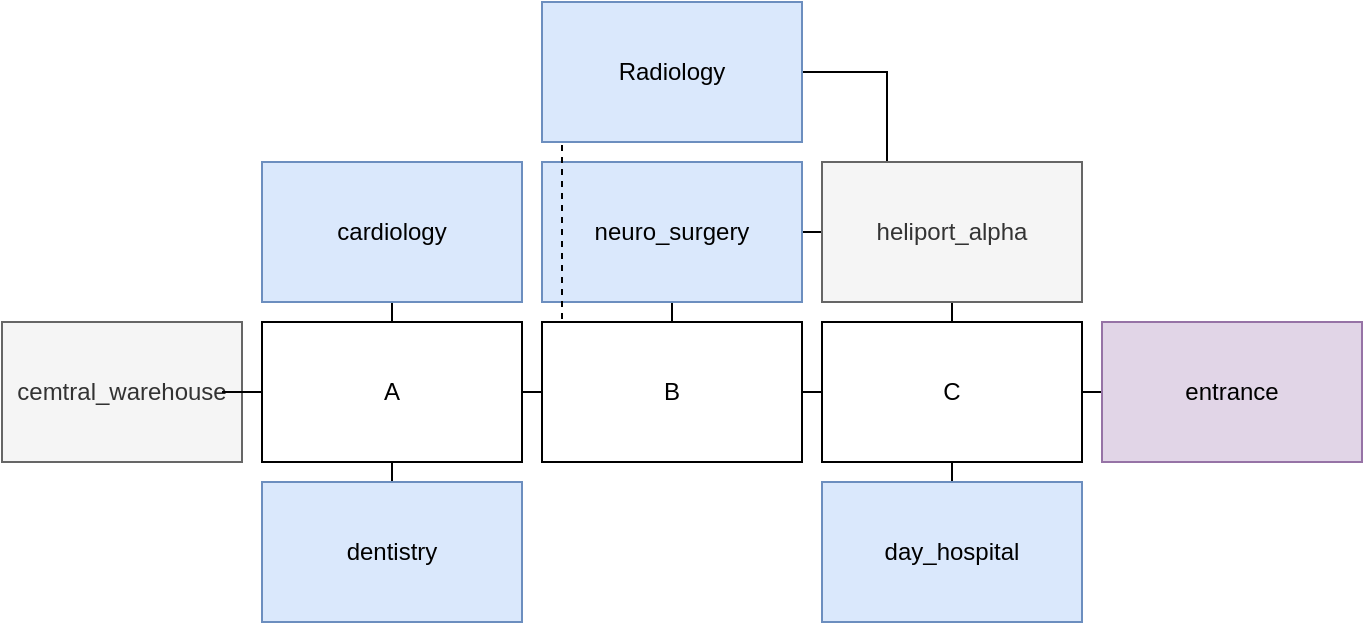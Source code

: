 <mxfile version="24.6.4" type="device">
  <diagram name="Pagina-1" id="pWpii_KgEFbzlHwLBRRg">
    <mxGraphModel dx="794" dy="1369" grid="1" gridSize="10" guides="1" tooltips="1" connect="1" arrows="1" fold="1" page="1" pageScale="1" pageWidth="1900" pageHeight="816" math="0" shadow="0">
      <root>
        <mxCell id="0" />
        <mxCell id="1" parent="0" />
        <mxCell id="MG_rq4H3T44RkJXGbCa7-1" value="cemtral_warehouse" style="rounded=0;whiteSpace=wrap;html=1;fillColor=#f5f5f5;fontColor=#333333;strokeColor=#666666;" vertex="1" parent="1">
          <mxGeometry x="710" y="200" width="120" height="70" as="geometry" />
        </mxCell>
        <mxCell id="MG_rq4H3T44RkJXGbCa7-6" value="" style="edgeStyle=orthogonalEdgeStyle;shape=connector;rounded=0;orthogonalLoop=1;jettySize=auto;html=1;strokeColor=default;align=center;verticalAlign=middle;fontFamily=Helvetica;fontSize=11;fontColor=default;labelBackgroundColor=default;endArrow=none;endFill=0;" edge="1" parent="1" source="MG_rq4H3T44RkJXGbCa7-2" target="MG_rq4H3T44RkJXGbCa7-4">
          <mxGeometry relative="1" as="geometry" />
        </mxCell>
        <mxCell id="MG_rq4H3T44RkJXGbCa7-7" value="" style="edgeStyle=orthogonalEdgeStyle;shape=connector;rounded=0;orthogonalLoop=1;jettySize=auto;html=1;strokeColor=default;align=center;verticalAlign=middle;fontFamily=Helvetica;fontSize=11;fontColor=default;labelBackgroundColor=default;endArrow=none;endFill=0;" edge="1" parent="1" source="MG_rq4H3T44RkJXGbCa7-2" target="MG_rq4H3T44RkJXGbCa7-1">
          <mxGeometry relative="1" as="geometry" />
        </mxCell>
        <mxCell id="MG_rq4H3T44RkJXGbCa7-28" style="edgeStyle=orthogonalEdgeStyle;shape=connector;rounded=0;orthogonalLoop=1;jettySize=auto;html=1;exitX=0.5;exitY=0;exitDx=0;exitDy=0;entryX=0.5;entryY=1;entryDx=0;entryDy=0;strokeColor=default;align=center;verticalAlign=middle;fontFamily=Helvetica;fontSize=11;fontColor=default;labelBackgroundColor=default;endArrow=none;endFill=0;" edge="1" parent="1" source="MG_rq4H3T44RkJXGbCa7-2" target="MG_rq4H3T44RkJXGbCa7-26">
          <mxGeometry relative="1" as="geometry" />
        </mxCell>
        <mxCell id="MG_rq4H3T44RkJXGbCa7-29" style="edgeStyle=orthogonalEdgeStyle;shape=connector;rounded=0;orthogonalLoop=1;jettySize=auto;html=1;exitX=0.5;exitY=1;exitDx=0;exitDy=0;entryX=0.5;entryY=0;entryDx=0;entryDy=0;strokeColor=default;align=center;verticalAlign=middle;fontFamily=Helvetica;fontSize=11;fontColor=default;labelBackgroundColor=default;endArrow=none;endFill=0;" edge="1" parent="1" source="MG_rq4H3T44RkJXGbCa7-2" target="MG_rq4H3T44RkJXGbCa7-27">
          <mxGeometry relative="1" as="geometry" />
        </mxCell>
        <mxCell id="MG_rq4H3T44RkJXGbCa7-2" value="A" style="rounded=0;whiteSpace=wrap;html=1;" vertex="1" parent="1">
          <mxGeometry x="840" y="200" width="130" height="70" as="geometry" />
        </mxCell>
        <mxCell id="MG_rq4H3T44RkJXGbCa7-21" style="edgeStyle=orthogonalEdgeStyle;shape=connector;rounded=0;orthogonalLoop=1;jettySize=auto;html=1;exitX=0;exitY=0.5;exitDx=0;exitDy=0;strokeColor=default;align=center;verticalAlign=middle;fontFamily=Helvetica;fontSize=11;fontColor=default;labelBackgroundColor=default;endArrow=none;endFill=0;" edge="1" parent="1" source="MG_rq4H3T44RkJXGbCa7-3" target="MG_rq4H3T44RkJXGbCa7-8">
          <mxGeometry relative="1" as="geometry" />
        </mxCell>
        <mxCell id="MG_rq4H3T44RkJXGbCa7-3" value="entrance" style="rounded=0;whiteSpace=wrap;html=1;fillColor=#e1d5e7;strokeColor=#9673a6;" vertex="1" parent="1">
          <mxGeometry x="1260" y="200" width="130" height="70" as="geometry" />
        </mxCell>
        <mxCell id="MG_rq4H3T44RkJXGbCa7-9" value="" style="edgeStyle=orthogonalEdgeStyle;shape=connector;rounded=0;orthogonalLoop=1;jettySize=auto;html=1;strokeColor=default;align=center;verticalAlign=middle;fontFamily=Helvetica;fontSize=11;fontColor=default;labelBackgroundColor=default;endArrow=none;endFill=0;" edge="1" parent="1" source="MG_rq4H3T44RkJXGbCa7-4" target="MG_rq4H3T44RkJXGbCa7-8">
          <mxGeometry relative="1" as="geometry" />
        </mxCell>
        <mxCell id="MG_rq4H3T44RkJXGbCa7-4" value="B" style="rounded=0;whiteSpace=wrap;html=1;" vertex="1" parent="1">
          <mxGeometry x="980" y="200" width="130" height="70" as="geometry" />
        </mxCell>
        <mxCell id="MG_rq4H3T44RkJXGbCa7-8" value="C" style="rounded=0;whiteSpace=wrap;html=1;" vertex="1" parent="1">
          <mxGeometry x="1120" y="200" width="130" height="70" as="geometry" />
        </mxCell>
        <mxCell id="MG_rq4H3T44RkJXGbCa7-23" style="edgeStyle=orthogonalEdgeStyle;shape=connector;rounded=0;orthogonalLoop=1;jettySize=auto;html=1;exitX=0.5;exitY=1;exitDx=0;exitDy=0;entryX=0.5;entryY=0;entryDx=0;entryDy=0;strokeColor=default;align=center;verticalAlign=middle;fontFamily=Helvetica;fontSize=11;fontColor=default;labelBackgroundColor=default;endArrow=none;endFill=0;" edge="1" parent="1" source="MG_rq4H3T44RkJXGbCa7-10" target="MG_rq4H3T44RkJXGbCa7-8">
          <mxGeometry relative="1" as="geometry" />
        </mxCell>
        <mxCell id="MG_rq4H3T44RkJXGbCa7-30" style="edgeStyle=orthogonalEdgeStyle;shape=connector;rounded=0;orthogonalLoop=1;jettySize=auto;html=1;exitX=0;exitY=0.5;exitDx=0;exitDy=0;entryX=1;entryY=0.5;entryDx=0;entryDy=0;strokeColor=default;align=center;verticalAlign=middle;fontFamily=Helvetica;fontSize=11;fontColor=default;labelBackgroundColor=default;endArrow=none;endFill=0;" edge="1" parent="1" source="MG_rq4H3T44RkJXGbCa7-10" target="MG_rq4H3T44RkJXGbCa7-11">
          <mxGeometry relative="1" as="geometry" />
        </mxCell>
        <mxCell id="MG_rq4H3T44RkJXGbCa7-33" style="edgeStyle=orthogonalEdgeStyle;shape=connector;rounded=0;orthogonalLoop=1;jettySize=auto;html=1;exitX=0.25;exitY=0;exitDx=0;exitDy=0;entryX=1;entryY=0.5;entryDx=0;entryDy=0;strokeColor=default;align=center;verticalAlign=middle;fontFamily=Helvetica;fontSize=11;fontColor=default;labelBackgroundColor=default;endArrow=none;endFill=0;" edge="1" parent="1" source="MG_rq4H3T44RkJXGbCa7-10" target="MG_rq4H3T44RkJXGbCa7-12">
          <mxGeometry relative="1" as="geometry" />
        </mxCell>
        <mxCell id="MG_rq4H3T44RkJXGbCa7-10" value="heliport_alpha" style="rounded=0;whiteSpace=wrap;html=1;fillColor=#f5f5f5;fontColor=#333333;strokeColor=#666666;" vertex="1" parent="1">
          <mxGeometry x="1120" y="120" width="130" height="70" as="geometry" />
        </mxCell>
        <mxCell id="MG_rq4H3T44RkJXGbCa7-19" style="edgeStyle=orthogonalEdgeStyle;shape=connector;rounded=0;orthogonalLoop=1;jettySize=auto;html=1;exitX=0.5;exitY=1;exitDx=0;exitDy=0;entryX=0.5;entryY=0;entryDx=0;entryDy=0;strokeColor=default;align=center;verticalAlign=middle;fontFamily=Helvetica;fontSize=11;fontColor=default;labelBackgroundColor=default;endArrow=none;endFill=0;" edge="1" parent="1" source="MG_rq4H3T44RkJXGbCa7-11" target="MG_rq4H3T44RkJXGbCa7-4">
          <mxGeometry relative="1" as="geometry" />
        </mxCell>
        <mxCell id="MG_rq4H3T44RkJXGbCa7-11" value="neuro_&lt;span style=&quot;background-color: initial;&quot;&gt;surgery&lt;/span&gt;" style="rounded=0;whiteSpace=wrap;html=1;fillColor=#dae8fc;strokeColor=#6c8ebf;" vertex="1" parent="1">
          <mxGeometry x="980" y="120" width="130" height="70" as="geometry" />
        </mxCell>
        <mxCell id="MG_rq4H3T44RkJXGbCa7-32" style="edgeStyle=orthogonalEdgeStyle;shape=connector;rounded=0;orthogonalLoop=1;jettySize=auto;html=1;exitX=0.25;exitY=1;exitDx=0;exitDy=0;entryX=0.25;entryY=0;entryDx=0;entryDy=0;strokeColor=default;align=center;verticalAlign=middle;fontFamily=Helvetica;fontSize=11;fontColor=default;labelBackgroundColor=default;endArrow=none;endFill=0;dashed=1;" edge="1" parent="1" source="MG_rq4H3T44RkJXGbCa7-12" target="MG_rq4H3T44RkJXGbCa7-4">
          <mxGeometry relative="1" as="geometry">
            <Array as="points">
              <mxPoint x="990" y="50" />
              <mxPoint x="990" y="200" />
            </Array>
          </mxGeometry>
        </mxCell>
        <mxCell id="MG_rq4H3T44RkJXGbCa7-12" value="Radiology" style="rounded=0;whiteSpace=wrap;html=1;fillColor=#dae8fc;strokeColor=#6c8ebf;" vertex="1" parent="1">
          <mxGeometry x="980" y="40" width="130" height="70" as="geometry" />
        </mxCell>
        <mxCell id="MG_rq4H3T44RkJXGbCa7-25" style="edgeStyle=orthogonalEdgeStyle;shape=connector;rounded=0;orthogonalLoop=1;jettySize=auto;html=1;exitX=0.5;exitY=0;exitDx=0;exitDy=0;entryX=0.5;entryY=1;entryDx=0;entryDy=0;strokeColor=default;align=center;verticalAlign=middle;fontFamily=Helvetica;fontSize=11;fontColor=default;labelBackgroundColor=default;endArrow=none;endFill=0;" edge="1" parent="1" source="MG_rq4H3T44RkJXGbCa7-24" target="MG_rq4H3T44RkJXGbCa7-8">
          <mxGeometry relative="1" as="geometry" />
        </mxCell>
        <mxCell id="MG_rq4H3T44RkJXGbCa7-24" value="day_hospital" style="rounded=0;whiteSpace=wrap;html=1;fillColor=#dae8fc;strokeColor=#6c8ebf;" vertex="1" parent="1">
          <mxGeometry x="1120" y="280" width="130" height="70" as="geometry" />
        </mxCell>
        <mxCell id="MG_rq4H3T44RkJXGbCa7-26" value="cardiology" style="rounded=0;whiteSpace=wrap;html=1;fillColor=#dae8fc;strokeColor=#6c8ebf;" vertex="1" parent="1">
          <mxGeometry x="840" y="120" width="130" height="70" as="geometry" />
        </mxCell>
        <mxCell id="MG_rq4H3T44RkJXGbCa7-27" value="dentistry" style="rounded=0;whiteSpace=wrap;html=1;fillColor=#dae8fc;strokeColor=#6c8ebf;" vertex="1" parent="1">
          <mxGeometry x="840" y="280" width="130" height="70" as="geometry" />
        </mxCell>
      </root>
    </mxGraphModel>
  </diagram>
</mxfile>
